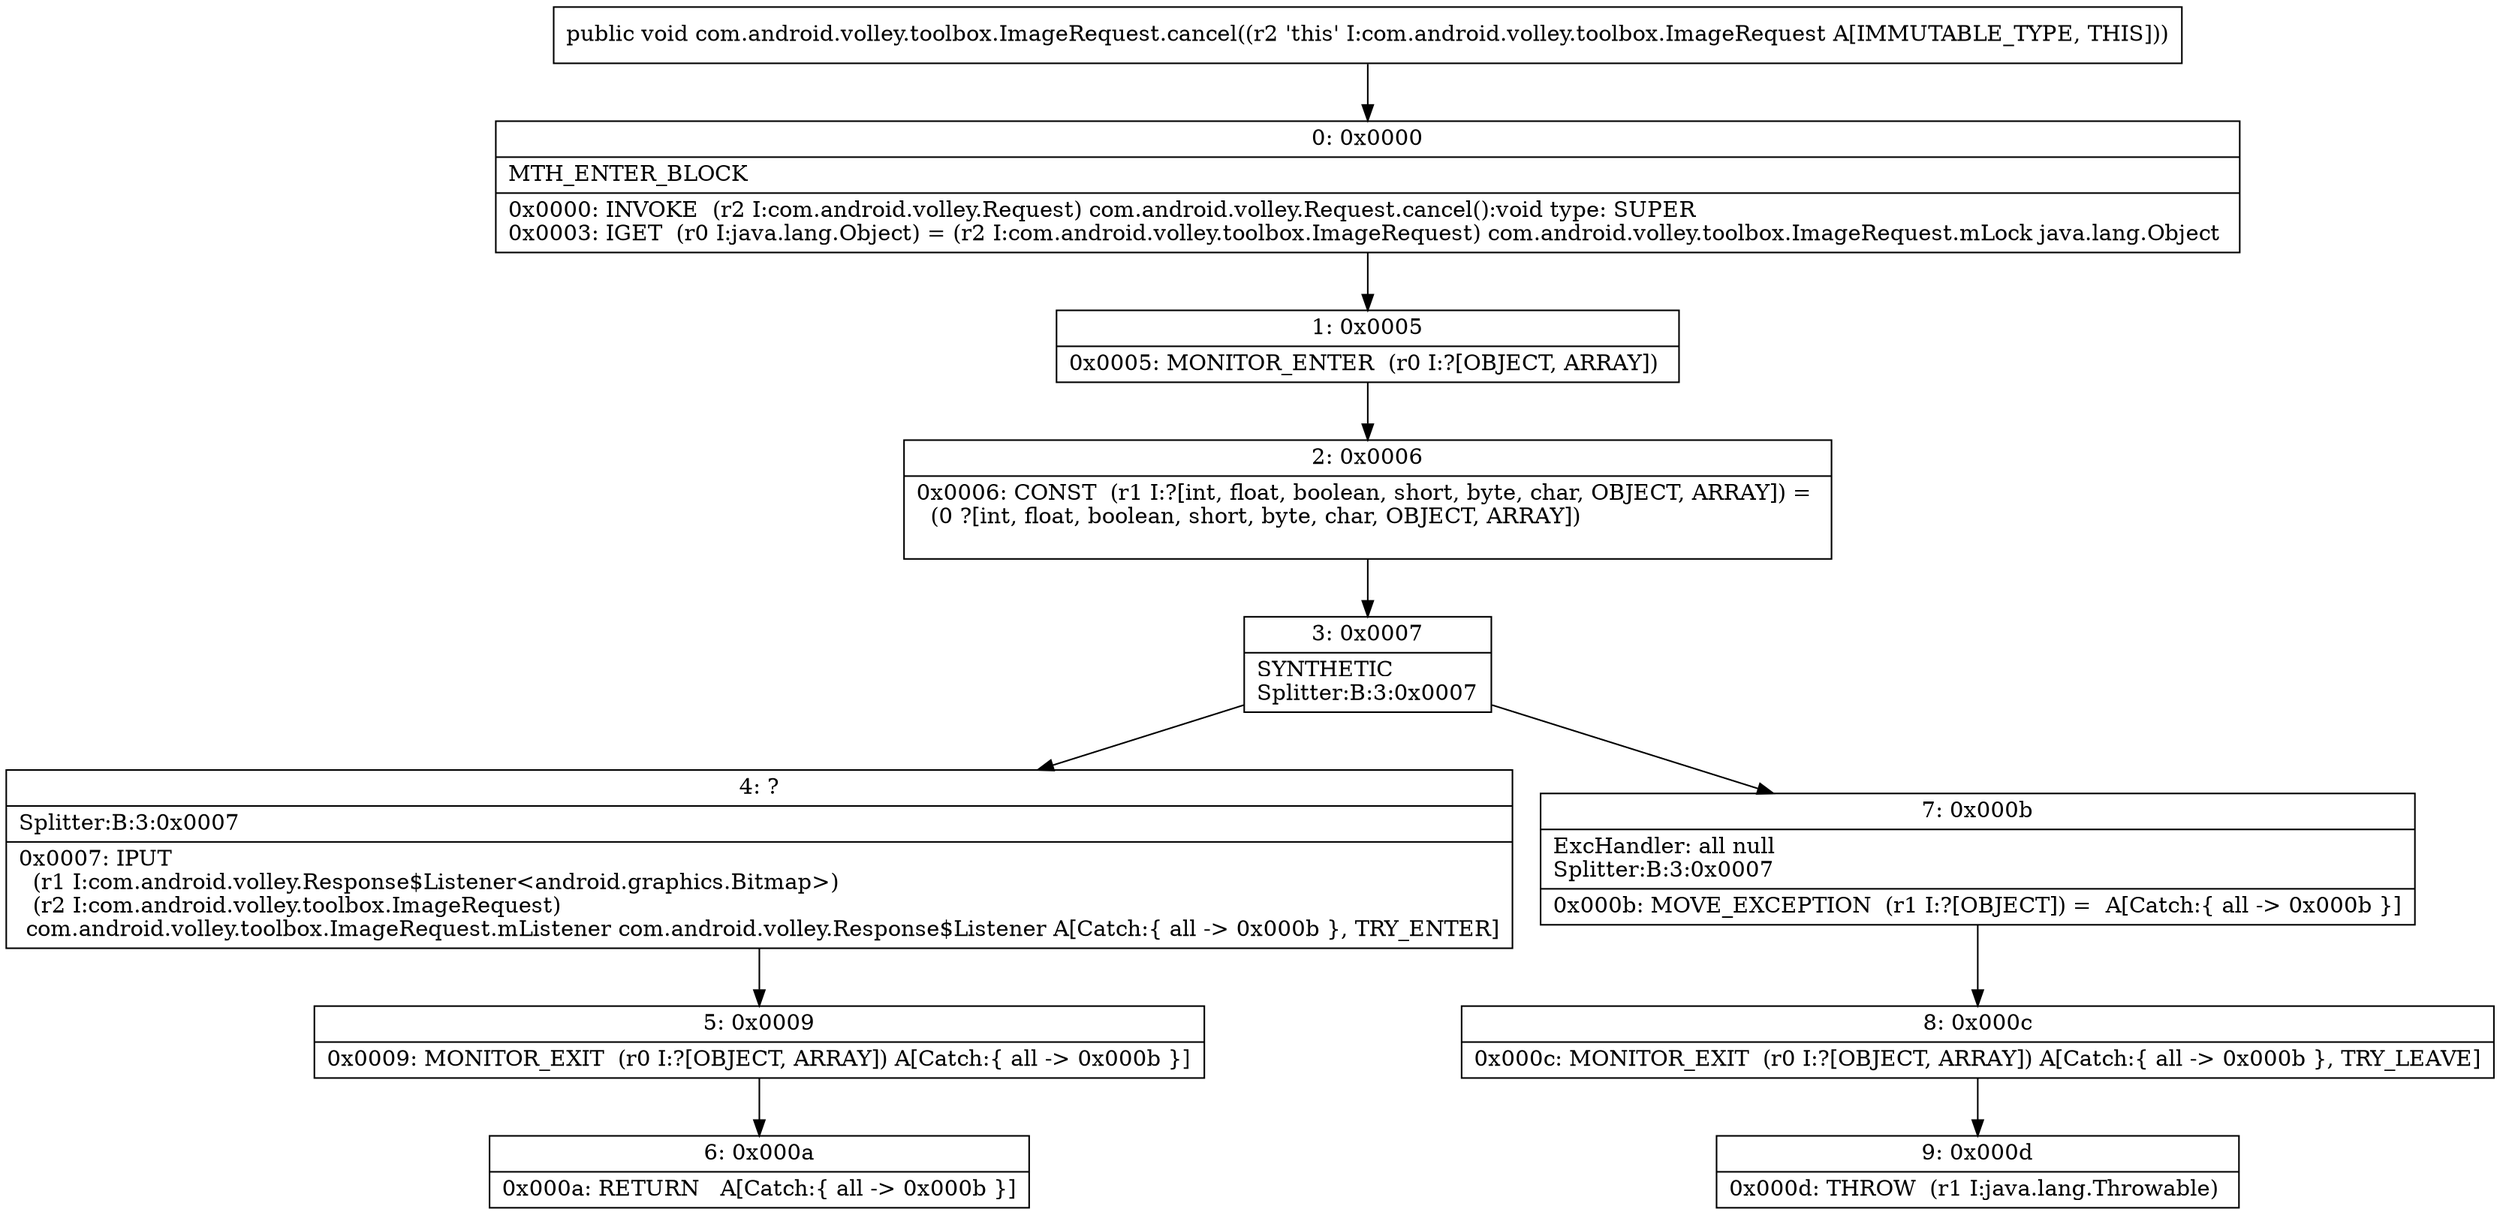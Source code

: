 digraph "CFG forcom.android.volley.toolbox.ImageRequest.cancel()V" {
Node_0 [shape=record,label="{0\:\ 0x0000|MTH_ENTER_BLOCK\l|0x0000: INVOKE  (r2 I:com.android.volley.Request) com.android.volley.Request.cancel():void type: SUPER \l0x0003: IGET  (r0 I:java.lang.Object) = (r2 I:com.android.volley.toolbox.ImageRequest) com.android.volley.toolbox.ImageRequest.mLock java.lang.Object \l}"];
Node_1 [shape=record,label="{1\:\ 0x0005|0x0005: MONITOR_ENTER  (r0 I:?[OBJECT, ARRAY]) \l}"];
Node_2 [shape=record,label="{2\:\ 0x0006|0x0006: CONST  (r1 I:?[int, float, boolean, short, byte, char, OBJECT, ARRAY]) = \l  (0 ?[int, float, boolean, short, byte, char, OBJECT, ARRAY])\l \l}"];
Node_3 [shape=record,label="{3\:\ 0x0007|SYNTHETIC\lSplitter:B:3:0x0007\l}"];
Node_4 [shape=record,label="{4\:\ ?|Splitter:B:3:0x0007\l|0x0007: IPUT  \l  (r1 I:com.android.volley.Response$Listener\<android.graphics.Bitmap\>)\l  (r2 I:com.android.volley.toolbox.ImageRequest)\l com.android.volley.toolbox.ImageRequest.mListener com.android.volley.Response$Listener A[Catch:\{ all \-\> 0x000b \}, TRY_ENTER]\l}"];
Node_5 [shape=record,label="{5\:\ 0x0009|0x0009: MONITOR_EXIT  (r0 I:?[OBJECT, ARRAY]) A[Catch:\{ all \-\> 0x000b \}]\l}"];
Node_6 [shape=record,label="{6\:\ 0x000a|0x000a: RETURN   A[Catch:\{ all \-\> 0x000b \}]\l}"];
Node_7 [shape=record,label="{7\:\ 0x000b|ExcHandler: all null\lSplitter:B:3:0x0007\l|0x000b: MOVE_EXCEPTION  (r1 I:?[OBJECT]) =  A[Catch:\{ all \-\> 0x000b \}]\l}"];
Node_8 [shape=record,label="{8\:\ 0x000c|0x000c: MONITOR_EXIT  (r0 I:?[OBJECT, ARRAY]) A[Catch:\{ all \-\> 0x000b \}, TRY_LEAVE]\l}"];
Node_9 [shape=record,label="{9\:\ 0x000d|0x000d: THROW  (r1 I:java.lang.Throwable) \l}"];
MethodNode[shape=record,label="{public void com.android.volley.toolbox.ImageRequest.cancel((r2 'this' I:com.android.volley.toolbox.ImageRequest A[IMMUTABLE_TYPE, THIS])) }"];
MethodNode -> Node_0;
Node_0 -> Node_1;
Node_1 -> Node_2;
Node_2 -> Node_3;
Node_3 -> Node_4;
Node_3 -> Node_7;
Node_4 -> Node_5;
Node_5 -> Node_6;
Node_7 -> Node_8;
Node_8 -> Node_9;
}

